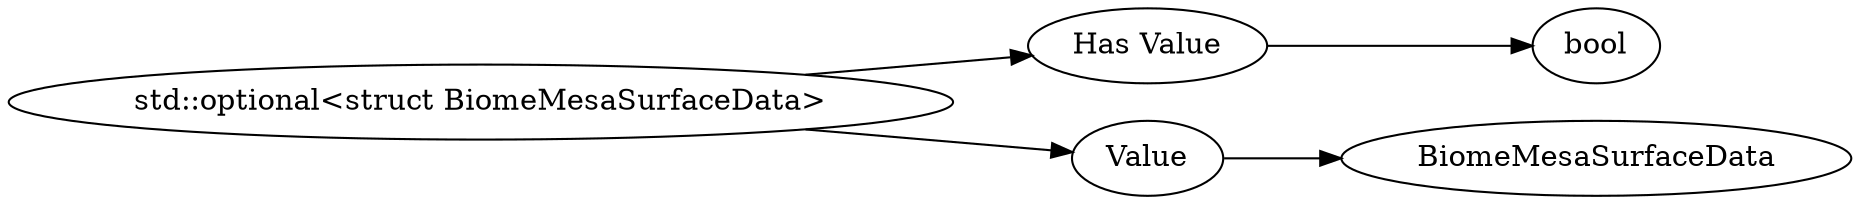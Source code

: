 digraph "std::optional<struct BiomeMesaSurfaceData>" {
rankdir = LR
225
225 -> 226
226 -> 227
225 -> 228
228 -> 238

225 [label="std::optional<struct BiomeMesaSurfaceData>",comment="name: \"std::optional<struct BiomeMesaSurfaceData>\", typeName: \"\", id: 225, branchId: 0, recurseId: -1, attributes: 0, notes: \"\""];
226 [label="Has Value",comment="name: \"Has Value\", typeName: \"\", id: 226, branchId: 0, recurseId: -1, attributes: 0, notes: \"If true, follow with appropriate data type, otherwise nothing\""];
227 [label="bool",comment="name: \"bool\", typeName: \"\", id: 227, branchId: 0, recurseId: -1, attributes: 512, notes: \"\""];
228 [label="Value",comment="name: \"Value\", typeName: \"BiomeMesaSurfaceData\", id: 228, branchId: 0, recurseId: -1, attributes: 256, notes: \"\""];
238 [label="BiomeMesaSurfaceData",comment="name: \"BiomeMesaSurfaceData\", typeName: \"\", id: 238, branchId: 0, recurseId: -1, attributes: 512, notes: \"\""];
{ rank = max;227;238}

}
